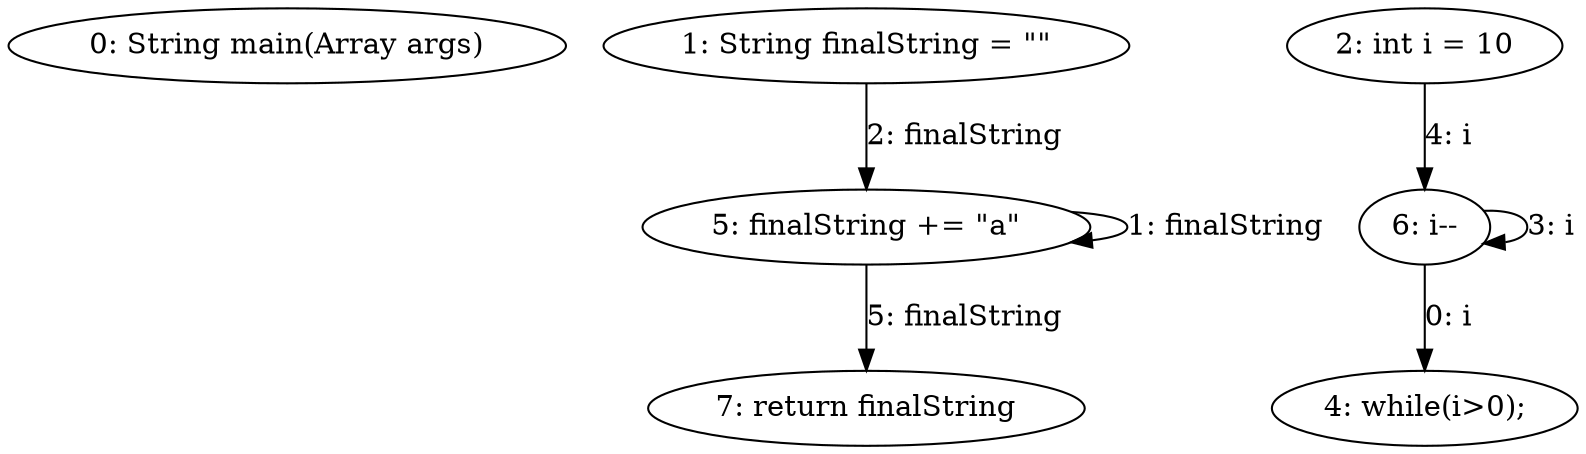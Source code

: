 digraph G {
  1 [ label="0: String main(Array args)" ];
  2 [ label="1: String finalString = \"\"" ];
  3 [ label="2: int i = 10" ];
  4 [ label="4: while(i>0);" ];
  5 [ label="5: finalString += \"a\"" ];
  6 [ label="6: i--" ];
  7 [ label="7: return finalString" ];
  6 -> 4 [ label="0: i" ];
  5 -> 5 [ label="1: finalString" ];
  2 -> 5 [ label="2: finalString" ];
  6 -> 6 [ label="3: i" ];
  3 -> 6 [ label="4: i" ];
  5 -> 7 [ label="5: finalString" ];
}
